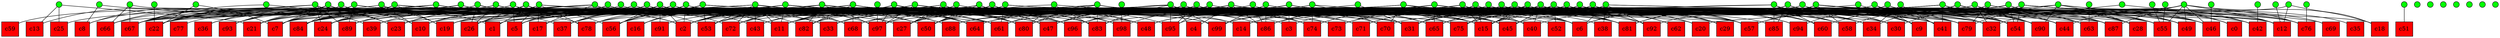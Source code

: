 graph {
c0 [shape=box, width=0.5, style=filled, fillcolor="red"];
c1 [shape=box, width=0.5, style=filled, fillcolor="red"];
c2 [shape=box, width=0.5, style=filled, fillcolor="red"];
c3 [shape=box, width=0.5, style=filled, fillcolor="red"];
c4 [shape=box, width=0.5, style=filled, fillcolor="red"];
c5 [shape=box, width=0.5, style=filled, fillcolor="red"];
c6 [shape=box, width=0.5, style=filled, fillcolor="red"];
c7 [shape=box, width=0.5, style=filled, fillcolor="red"];
c8 [shape=box, width=0.5, style=filled, fillcolor="red"];
c9 [shape=box, width=0.5, style=filled, fillcolor="red"];
c10 [shape=box, width=0.5, style=filled, fillcolor="red"];
c11 [shape=box, width=0.5, style=filled, fillcolor="red"];
c12 [shape=box, width=0.5, style=filled, fillcolor="red"];
c13 [shape=box, width=0.5, style=filled, fillcolor="red"];
c14 [shape=box, width=0.5, style=filled, fillcolor="red"];
c15 [shape=box, width=0.5, style=filled, fillcolor="red"];
c16 [shape=box, width=0.5, style=filled, fillcolor="red"];
c17 [shape=box, width=0.5, style=filled, fillcolor="red"];
c18 [shape=box, width=0.5, style=filled, fillcolor="red"];
c19 [shape=box, width=0.5, style=filled, fillcolor="red"];
c20 [shape=box, width=0.5, style=filled, fillcolor="red"];
c21 [shape=box, width=0.5, style=filled, fillcolor="red"];
c22 [shape=box, width=0.5, style=filled, fillcolor="red"];
c23 [shape=box, width=0.5, style=filled, fillcolor="red"];
c24 [shape=box, width=0.5, style=filled, fillcolor="red"];
c25 [shape=box, width=0.5, style=filled, fillcolor="red"];
c26 [shape=box, width=0.5, style=filled, fillcolor="red"];
c27 [shape=box, width=0.5, style=filled, fillcolor="red"];
c28 [shape=box, width=0.5, style=filled, fillcolor="red"];
c29 [shape=box, width=0.5, style=filled, fillcolor="red"];
c30 [shape=box, width=0.5, style=filled, fillcolor="red"];
c31 [shape=box, width=0.5, style=filled, fillcolor="red"];
c32 [shape=box, width=0.5, style=filled, fillcolor="red"];
c33 [shape=box, width=0.5, style=filled, fillcolor="red"];
c34 [shape=box, width=0.5, style=filled, fillcolor="red"];
c35 [shape=box, width=0.5, style=filled, fillcolor="red"];
c36 [shape=box, width=0.5, style=filled, fillcolor="red"];
c37 [shape=box, width=0.5, style=filled, fillcolor="red"];
c38 [shape=box, width=0.5, style=filled, fillcolor="red"];
c39 [shape=box, width=0.5, style=filled, fillcolor="red"];
c40 [shape=box, width=0.5, style=filled, fillcolor="red"];
c41 [shape=box, width=0.5, style=filled, fillcolor="red"];
c42 [shape=box, width=0.5, style=filled, fillcolor="red"];
c43 [shape=box, width=0.5, style=filled, fillcolor="red"];
c44 [shape=box, width=0.5, style=filled, fillcolor="red"];
c45 [shape=box, width=0.5, style=filled, fillcolor="red"];
c46 [shape=box, width=0.5, style=filled, fillcolor="red"];
c47 [shape=box, width=0.5, style=filled, fillcolor="red"];
c48 [shape=box, width=0.5, style=filled, fillcolor="red"];
c49 [shape=box, width=0.5, style=filled, fillcolor="red"];
c50 [shape=box, width=0.5, style=filled, fillcolor="red"];
c51 [shape=box, width=0.5, style=filled, fillcolor="red"];
c52 [shape=box, width=0.5, style=filled, fillcolor="red"];
c53 [shape=box, width=0.5, style=filled, fillcolor="red"];
c54 [shape=box, width=0.5, style=filled, fillcolor="red"];
c55 [shape=box, width=0.5, style=filled, fillcolor="red"];
c56 [shape=box, width=0.5, style=filled, fillcolor="red"];
c57 [shape=box, width=0.5, style=filled, fillcolor="red"];
c58 [shape=box, width=0.5, style=filled, fillcolor="red"];
c59 [shape=box, width=0.5, style=filled, fillcolor="red"];
c60 [shape=box, width=0.5, style=filled, fillcolor="red"];
c61 [shape=box, width=0.5, style=filled, fillcolor="red"];
c62 [shape=box, width=0.5, style=filled, fillcolor="red"];
c63 [shape=box, width=0.5, style=filled, fillcolor="red"];
c64 [shape=box, width=0.5, style=filled, fillcolor="red"];
c65 [shape=box, width=0.5, style=filled, fillcolor="red"];
c66 [shape=box, width=0.5, style=filled, fillcolor="red"];
c67 [shape=box, width=0.5, style=filled, fillcolor="red"];
c68 [shape=box, width=0.5, style=filled, fillcolor="red"];
c69 [shape=box, width=0.5, style=filled, fillcolor="red"];
c70 [shape=box, width=0.5, style=filled, fillcolor="red"];
c71 [shape=box, width=0.5, style=filled, fillcolor="red"];
c72 [shape=box, width=0.5, style=filled, fillcolor="red"];
c73 [shape=box, width=0.5, style=filled, fillcolor="red"];
c74 [shape=box, width=0.5, style=filled, fillcolor="red"];
c75 [shape=box, width=0.5, style=filled, fillcolor="red"];
c76 [shape=box, width=0.5, style=filled, fillcolor="red"];
c77 [shape=box, width=0.5, style=filled, fillcolor="red"];
c78 [shape=box, width=0.5, style=filled, fillcolor="red"];
c79 [shape=box, width=0.5, style=filled, fillcolor="red"];
c80 [shape=box, width=0.5, style=filled, fillcolor="red"];
c81 [shape=box, width=0.5, style=filled, fillcolor="red"];
c82 [shape=box, width=0.5, style=filled, fillcolor="red"];
c83 [shape=box, width=0.5, style=filled, fillcolor="red"];
c84 [shape=box, width=0.5, style=filled, fillcolor="red"];
c85 [shape=box, width=0.5, style=filled, fillcolor="red"];
c86 [shape=box, width=0.5, style=filled, fillcolor="red"];
c87 [shape=box, width=0.5, style=filled, fillcolor="red"];
c88 [shape=box, width=0.5, style=filled, fillcolor="red"];
c89 [shape=box, width=0.5, style=filled, fillcolor="red"];
c90 [shape=box, width=0.5, style=filled, fillcolor="red"];
c91 [shape=box, width=0.5, style=filled, fillcolor="red"];
c92 [shape=box, width=0.5, style=filled, fillcolor="red"];
c93 [shape=box, width=0.5, style=filled, fillcolor="red"];
c94 [shape=box, width=0.5, style=filled, fillcolor="red"];
c95 [shape=box, width=0.5, style=filled, fillcolor="red"];
c96 [shape=box, width=0.5, style=filled, fillcolor="red"];
c97 [shape=box, width=0.5, style=filled, fillcolor="red"];
c98 [shape=box, width=0.5, style=filled, fillcolor="red"];
c99 [shape=box, width=0.5, style=filled, fillcolor="red"];
e0 [shape=point, width=0.2, style=filled, fillcolor="green"];
e1 [shape=point, width=0.2, style=filled, fillcolor="green"];
e2 [shape=point, width=0.2, style=filled, fillcolor="green"];
e3 [shape=point, width=0.2, style=filled, fillcolor="green"];
e4 [shape=point, width=0.2, style=filled, fillcolor="green"];
e5 [shape=point, width=0.2, style=filled, fillcolor="green"];
e6 [shape=point, width=0.2, style=filled, fillcolor="green"];
e7 [shape=point, width=0.2, style=filled, fillcolor="green"];
e8 [shape=point, width=0.2, style=filled, fillcolor="green"];
e9 [shape=point, width=0.2, style=filled, fillcolor="green"];
e10 [shape=point, width=0.2, style=filled, fillcolor="green"];
e11 [shape=point, width=0.2, style=filled, fillcolor="green"];
e12 [shape=point, width=0.2, style=filled, fillcolor="green"];
e13 [shape=point, width=0.2, style=filled, fillcolor="green"];
e14 [shape=point, width=0.2, style=filled, fillcolor="green"];
e15 [shape=point, width=0.2, style=filled, fillcolor="green"];
e16 [shape=point, width=0.2, style=filled, fillcolor="green"];
e17 [shape=point, width=0.2, style=filled, fillcolor="green"];
e18 [shape=point, width=0.2, style=filled, fillcolor="green"];
e19 [shape=point, width=0.2, style=filled, fillcolor="green"];
e20 [shape=point, width=0.2, style=filled, fillcolor="green"];
e21 [shape=point, width=0.2, style=filled, fillcolor="green"];
e22 [shape=point, width=0.2, style=filled, fillcolor="green"];
e23 [shape=point, width=0.2, style=filled, fillcolor="green"];
e24 [shape=point, width=0.2, style=filled, fillcolor="green"];
e25 [shape=point, width=0.2, style=filled, fillcolor="green"];
e26 [shape=point, width=0.2, style=filled, fillcolor="green"];
e27 [shape=point, width=0.2, style=filled, fillcolor="green"];
e28 [shape=point, width=0.2, style=filled, fillcolor="green"];
e29 [shape=point, width=0.2, style=filled, fillcolor="green"];
e30 [shape=point, width=0.2, style=filled, fillcolor="green"];
e31 [shape=point, width=0.2, style=filled, fillcolor="green"];
e32 [shape=point, width=0.2, style=filled, fillcolor="green"];
e33 [shape=point, width=0.2, style=filled, fillcolor="green"];
e34 [shape=point, width=0.2, style=filled, fillcolor="green"];
e35 [shape=point, width=0.2, style=filled, fillcolor="green"];
e36 [shape=point, width=0.2, style=filled, fillcolor="green"];
e37 [shape=point, width=0.2, style=filled, fillcolor="green"];
e38 [shape=point, width=0.2, style=filled, fillcolor="green"];
e39 [shape=point, width=0.2, style=filled, fillcolor="green"];
e40 [shape=point, width=0.2, style=filled, fillcolor="green"];
e41 [shape=point, width=0.2, style=filled, fillcolor="green"];
e42 [shape=point, width=0.2, style=filled, fillcolor="green"];
e43 [shape=point, width=0.2, style=filled, fillcolor="green"];
e44 [shape=point, width=0.2, style=filled, fillcolor="green"];
e45 [shape=point, width=0.2, style=filled, fillcolor="green"];
e46 [shape=point, width=0.2, style=filled, fillcolor="green"];
e47 [shape=point, width=0.2, style=filled, fillcolor="green"];
e48 [shape=point, width=0.2, style=filled, fillcolor="green"];
e49 [shape=point, width=0.2, style=filled, fillcolor="green"];
e50 [shape=point, width=0.2, style=filled, fillcolor="green"];
e51 [shape=point, width=0.2, style=filled, fillcolor="green"];
e52 [shape=point, width=0.2, style=filled, fillcolor="green"];
e53 [shape=point, width=0.2, style=filled, fillcolor="green"];
e54 [shape=point, width=0.2, style=filled, fillcolor="green"];
e55 [shape=point, width=0.2, style=filled, fillcolor="green"];
e56 [shape=point, width=0.2, style=filled, fillcolor="green"];
e57 [shape=point, width=0.2, style=filled, fillcolor="green"];
e58 [shape=point, width=0.2, style=filled, fillcolor="green"];
e59 [shape=point, width=0.2, style=filled, fillcolor="green"];
e60 [shape=point, width=0.2, style=filled, fillcolor="green"];
e61 [shape=point, width=0.2, style=filled, fillcolor="green"];
e62 [shape=point, width=0.2, style=filled, fillcolor="green"];
e63 [shape=point, width=0.2, style=filled, fillcolor="green"];
e64 [shape=point, width=0.2, style=filled, fillcolor="green"];
e65 [shape=point, width=0.2, style=filled, fillcolor="green"];
e66 [shape=point, width=0.2, style=filled, fillcolor="green"];
e67 [shape=point, width=0.2, style=filled, fillcolor="green"];
e68 [shape=point, width=0.2, style=filled, fillcolor="green"];
e69 [shape=point, width=0.2, style=filled, fillcolor="green"];
e70 [shape=point, width=0.2, style=filled, fillcolor="green"];
e71 [shape=point, width=0.2, style=filled, fillcolor="green"];
e72 [shape=point, width=0.2, style=filled, fillcolor="green"];
e73 [shape=point, width=0.2, style=filled, fillcolor="green"];
e74 [shape=point, width=0.2, style=filled, fillcolor="green"];
e75 [shape=point, width=0.2, style=filled, fillcolor="green"];
e76 [shape=point, width=0.2, style=filled, fillcolor="green"];
e77 [shape=point, width=0.2, style=filled, fillcolor="green"];
e78 [shape=point, width=0.2, style=filled, fillcolor="green"];
e79 [shape=point, width=0.2, style=filled, fillcolor="green"];
e80 [shape=point, width=0.2, style=filled, fillcolor="green"];
e81 [shape=point, width=0.2, style=filled, fillcolor="green"];
e82 [shape=point, width=0.2, style=filled, fillcolor="green"];
e83 [shape=point, width=0.2, style=filled, fillcolor="green"];
e84 [shape=point, width=0.2, style=filled, fillcolor="green"];
e85 [shape=point, width=0.2, style=filled, fillcolor="green"];
e86 [shape=point, width=0.2, style=filled, fillcolor="green"];
e87 [shape=point, width=0.2, style=filled, fillcolor="green"];
e88 [shape=point, width=0.2, style=filled, fillcolor="green"];
e89 [shape=point, width=0.2, style=filled, fillcolor="green"];
e90 [shape=point, width=0.2, style=filled, fillcolor="green"];
e91 [shape=point, width=0.2, style=filled, fillcolor="green"];
e92 [shape=point, width=0.2, style=filled, fillcolor="green"];
e93 [shape=point, width=0.2, style=filled, fillcolor="green"];
e94 [shape=point, width=0.2, style=filled, fillcolor="green"];
e95 [shape=point, width=0.2, style=filled, fillcolor="green"];
e96 [shape=point, width=0.2, style=filled, fillcolor="green"];
e97 [shape=point, width=0.2, style=filled, fillcolor="green"];
e98 [shape=point, width=0.2, style=filled, fillcolor="green"];
e99 [shape=point, width=0.2, style=filled, fillcolor="green"];
e0 -- c2;
e0 -- c8;
e0 -- c22;
e0 -- c27;
e0 -- c67;
e0 -- c73;
e0 -- c89;
e1 -- c58;
e1 -- c80;
e2 -- c15;
e2 -- c33;
e2 -- c95;
e3 -- c37;
e3 -- c53;
e3 -- c55;
e3 -- c61;
e3 -- c72;
e3 -- c82;
e3 -- c86;
e3 -- c97;
e4 -- c20;
e4 -- c26;
e4 -- c36;
e4 -- c37;
e4 -- c64;
e4 -- c93;
e5 -- c3;
e5 -- c22;
e5 -- c31;
e5 -- c68;
e5 -- c77;
e5 -- c84;
e6 -- c21;
e6 -- c24;
e6 -- c26;
e6 -- c39;
e6 -- c45;
e6 -- c50;
e6 -- c56;
e6 -- c58;
e6 -- c89;
e6 -- c99;
e7 -- c1;
e7 -- c11;
e7 -- c26;
e7 -- c43;
e7 -- c45;
e7 -- c53;
e7 -- c64;
e7 -- c68;
e7 -- c72;
e8 -- c76;
e9 -- c0;
e9 -- c1;
e9 -- c32;
e9 -- c87;
e9 -- c92;
e10 -- c6;
e10 -- c12;
e10 -- c47;
e10 -- c54;
e10 -- c76;
e11 -- c31;
e11 -- c99;
e12 -- c22;
e13 -- c7;
e13 -- c22;
e14 -- c7;
e14 -- c13;
e14 -- c21;
e14 -- c23;
e14 -- c47;
e14 -- c57;
e14 -- c66;
e14 -- c78;
e14 -- c93;
e15 -- c19;
e15 -- c24;
e15 -- c33;
e15 -- c86;
e16 -- c5;
e16 -- c55;
e16 -- c86;
e16 -- c99;
e17 -- c5;
e17 -- c21;
e17 -- c37;
e17 -- c40;
e17 -- c98;
e18 -- c15;
e18 -- c29;
e18 -- c54;
e18 -- c57;
e18 -- c71;
e18 -- c96;
e20 -- c11;
e20 -- c23;
e20 -- c24;
e20 -- c59;
e20 -- c67;
e20 -- c89;
e21 -- c39;
e21 -- c67;
e23 -- c7;
e23 -- c15;
e23 -- c21;
e23 -- c26;
e23 -- c36;
e23 -- c83;
e23 -- c87;
e23 -- c88;
e23 -- c93;
e23 -- c99;
e24 -- c55;
e25 -- c9;
e25 -- c20;
e25 -- c26;
e25 -- c48;
e25 -- c63;
e25 -- c84;
e25 -- c90;
e26 -- c0;
e26 -- c7;
e26 -- c88;
e26 -- c90;
e27 -- c79;
e27 -- c86;
e27 -- c89;
e28 -- c15;
e28 -- c40;
e28 -- c62;
e28 -- c81;
e28 -- c86;
e28 -- c88;
e28 -- c92;
e28 -- c97;
e29 -- c10;
e29 -- c22;
e29 -- c30;
e29 -- c46;
e29 -- c79;
e29 -- c81;
e29 -- c85;
e29 -- c87;
e30 -- c10;
e30 -- c11;
e30 -- c17;
e30 -- c26;
e30 -- c43;
e30 -- c53;
e30 -- c72;
e30 -- c93;
e30 -- c96;
e30 -- c97;
e31 -- c6;
e31 -- c31;
e31 -- c33;
e31 -- c36;
e31 -- c66;
e31 -- c67;
e31 -- c71;
e31 -- c84;
e32 -- c0;
e32 -- c28;
e32 -- c30;
e32 -- c42;
e32 -- c46;
e32 -- c54;
e32 -- c57;
e32 -- c61;
e32 -- c65;
e33 -- c2;
e33 -- c7;
e33 -- c19;
e33 -- c22;
e33 -- c24;
e33 -- c47;
e33 -- c67;
e33 -- c75;
e33 -- c84;
e34 -- c42;
e35 -- c5;
e35 -- c24;
e35 -- c45;
e35 -- c80;
e35 -- c84;
e36 -- c25;
e36 -- c47;
e36 -- c50;
e36 -- c54;
e36 -- c74;
e36 -- c83;
e36 -- c89;
e37 -- c31;
e37 -- c54;
e38 -- c6;
e38 -- c20;
e38 -- c40;
e38 -- c41;
e38 -- c42;
e38 -- c54;
e38 -- c90;
e39 -- c2;
e39 -- c21;
e39 -- c22;
e39 -- c41;
e39 -- c43;
e39 -- c54;
e39 -- c60;
e39 -- c74;
e39 -- c95;
e41 -- c46;
e42 -- c32;
e42 -- c76;
e43 -- c1;
e43 -- c8;
e44 -- c2;
e44 -- c15;
e44 -- c19;
e44 -- c65;
e44 -- c75;
e44 -- c78;
e44 -- c94;
e45 -- c2;
e45 -- c10;
e45 -- c11;
e45 -- c31;
e45 -- c67;
e45 -- c81;
e45 -- c95;
e45 -- c96;
e46 -- c98;
e47 -- c34;
e47 -- c37;
e47 -- c50;
e47 -- c84;
e48 -- c27;
e48 -- c43;
e48 -- c48;
e48 -- c53;
e48 -- c73;
e48 -- c80;
e48 -- c96;
e49 -- c2;
e49 -- c18;
e49 -- c37;
e49 -- c61;
e49 -- c85;
e52 -- c49;
e52 -- c64;
e52 -- c69;
e52 -- c75;
e52 -- c79;
e53 -- c27;
e53 -- c33;
e53 -- c42;
e53 -- c70;
e53 -- c74;
e54 -- c21;
e54 -- c48;
e55 -- c10;
e55 -- c19;
e55 -- c22;
e56 -- c12;
e56 -- c18;
e56 -- c44;
e56 -- c46;
e56 -- c49;
e56 -- c55;
e56 -- c57;
e56 -- c69;
e56 -- c86;
e56 -- c87;
e57 -- c11;
e57 -- c22;
e57 -- c44;
e57 -- c45;
e57 -- c52;
e57 -- c60;
e57 -- c76;
e57 -- c79;
e57 -- c86;
e57 -- c99;
e59 -- c23;
e59 -- c29;
e59 -- c45;
e59 -- c68;
e59 -- c70;
e59 -- c92;
e60 -- c7;
e60 -- c12;
e60 -- c16;
e60 -- c28;
e60 -- c30;
e60 -- c56;
e60 -- c68;
e60 -- c74;
e60 -- c82;
e61 -- c4;
e61 -- c26;
e61 -- c47;
e61 -- c57;
e61 -- c65;
e61 -- c67;
e61 -- c75;
e61 -- c83;
e61 -- c95;
e61 -- c99;
e62 -- c28;
e62 -- c31;
e62 -- c32;
e62 -- c45;
e62 -- c55;
e62 -- c81;
e62 -- c94;
e63 -- c20;
e63 -- c62;
e63 -- c75;
e64 -- c97;
e65 -- c55;
e66 -- c11;
e66 -- c24;
e66 -- c27;
e66 -- c46;
e66 -- c49;
e66 -- c50;
e66 -- c71;
e66 -- c83;
e66 -- c91;
e66 -- c98;
e67 -- c14;
e67 -- c28;
e67 -- c29;
e67 -- c34;
e67 -- c48;
e67 -- c53;
e67 -- c55;
e67 -- c58;
e67 -- c99;
e68 -- c3;
e68 -- c38;
e68 -- c49;
e68 -- c66;
e68 -- c81;
e68 -- c82;
e68 -- c98;
e69 -- c15;
e69 -- c46;
e69 -- c65;
e69 -- c96;
e70 -- c3;
e70 -- c6;
e70 -- c31;
e70 -- c38;
e70 -- c63;
e70 -- c71;
e70 -- c75;
e70 -- c87;
e70 -- c92;
e71 -- c7;
e71 -- c14;
e71 -- c16;
e71 -- c29;
e71 -- c37;
e71 -- c53;
e71 -- c56;
e71 -- c79;
e72 -- c15;
e72 -- c34;
e72 -- c42;
e72 -- c44;
e72 -- c58;
e72 -- c63;
e72 -- c67;
e72 -- c90;
e73 -- c27;
e73 -- c65;
e73 -- c97;
e74 -- c28;
e74 -- c35;
e74 -- c49;
e74 -- c60;
e74 -- c79;
e74 -- c90;
e75 -- c9;
e75 -- c17;
e75 -- c29;
e75 -- c30;
e75 -- c44;
e75 -- c57;
e75 -- c64;
e75 -- c73;
e75 -- c74;
e76 -- c11;
e76 -- c14;
e76 -- c33;
e76 -- c72;
e76 -- c80;
e76 -- c86;
e76 -- c96;
e76 -- c97;
e77 -- c2;
e77 -- c6;
e77 -- c10;
e77 -- c22;
e77 -- c23;
e77 -- c56;
e77 -- c82;
e77 -- c88;
e77 -- c90;
e77 -- c91;
e78 -- c9;
e78 -- c15;
e78 -- c40;
e78 -- c41;
e78 -- c48;
e78 -- c74;
e78 -- c94;
e78 -- c95;
e79 -- c12;
e79 -- c18;
e79 -- c39;
e80 -- c2;
e80 -- c6;
e80 -- c12;
e80 -- c24;
e80 -- c56;
e80 -- c78;
e82 -- c12;
e83 -- c1;
e83 -- c2;
e83 -- c5;
e83 -- c17;
e83 -- c23;
e83 -- c32;
e83 -- c78;
e84 -- c4;
e84 -- c6;
e84 -- c40;
e84 -- c45;
e84 -- c47;
e84 -- c52;
e84 -- c68;
e84 -- c78;
e84 -- c86;
e84 -- c96;
e85 -- c9;
e85 -- c45;
e85 -- c60;
e85 -- c70;
e85 -- c85;
e86 -- c9;
e86 -- c41;
e86 -- c45;
e87 -- c6;
e87 -- c9;
e87 -- c12;
e87 -- c32;
e87 -- c55;
e87 -- c56;
e87 -- c58;
e87 -- c73;
e87 -- c81;
e87 -- c83;
e88 -- c10;
e88 -- c84;
e89 -- c2;
e89 -- c61;
e89 -- c64;
e89 -- c81;
e89 -- c82;
e89 -- c84;
e89 -- c92;
e89 -- c97;
e90 -- c63;
e91 -- c34;
e91 -- c41;
e92 -- c5;
e92 -- c8;
e92 -- c15;
e92 -- c27;
e92 -- c61;
e92 -- c67;
e93 -- c48;
e93 -- c66;
e93 -- c67;
e94 -- c13;
e94 -- c21;
e94 -- c25;
e95 -- c50;
e95 -- c70;
e95 -- c80;
e95 -- c83;
e96 -- c2;
e96 -- c11;
e96 -- c32;
e96 -- c41;
e96 -- c57;
e96 -- c61;
e96 -- c70;
e96 -- c80;
e96 -- c83;
e97 -- c51;
e98 -- c14;
e98 -- c19;
e98 -- c23;
e98 -- c34;
e98 -- c60;
e98 -- c65;
e98 -- c72;
e98 -- c76;
e98 -- c81;
e99 -- c5;
e99 -- c6;
e99 -- c15;
e99 -- c27;
e99 -- c30;
e99 -- c31;
e99 -- c44;
e99 -- c50;
e99 -- c62;
}
